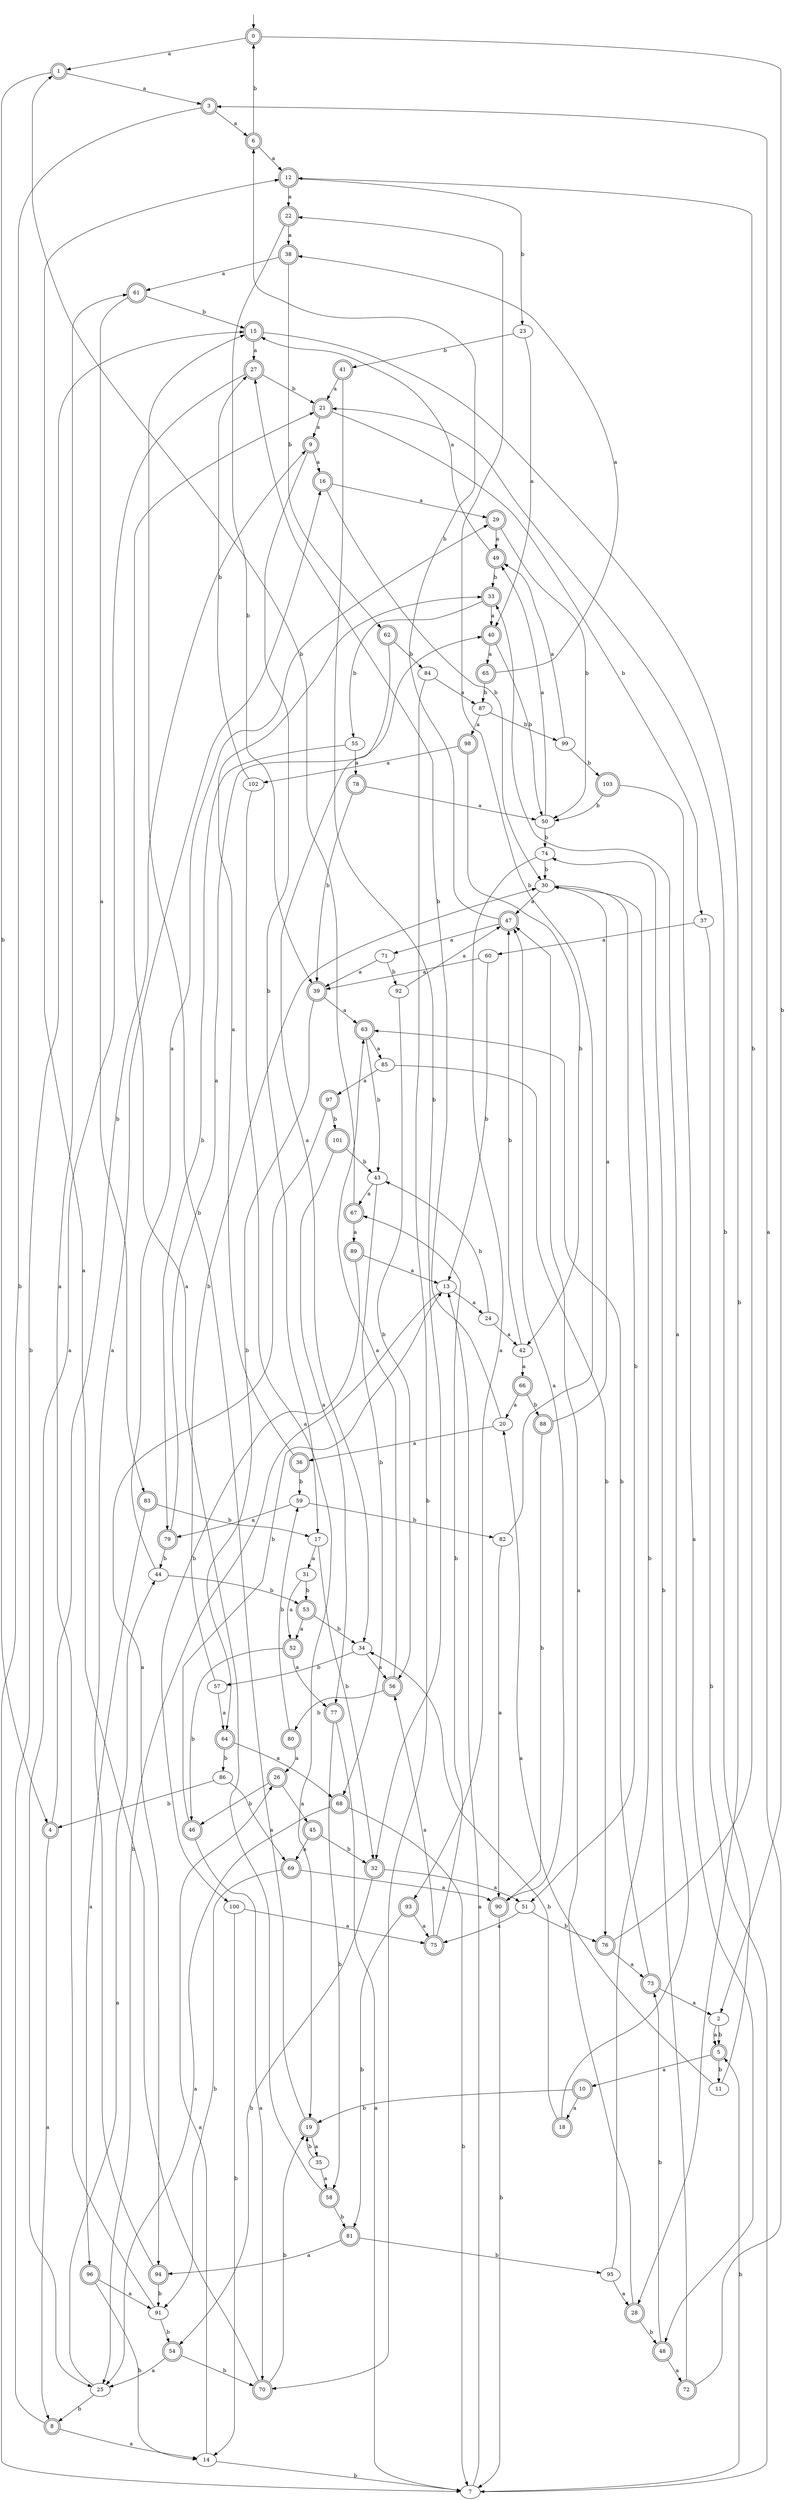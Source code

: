 digraph RandomDFA {
  __start0 [label="", shape=none];
  __start0 -> 0 [label=""];
  0 [shape=circle] [shape=doublecircle]
  0 -> 1 [label="a"]
  0 -> 2 [label="b"]
  1 [shape=doublecircle]
  1 -> 3 [label="a"]
  1 -> 4 [label="b"]
  2
  2 -> 5 [label="a"]
  2 -> 5 [label="b"]
  3 [shape=doublecircle]
  3 -> 6 [label="a"]
  3 -> 7 [label="b"]
  4 [shape=doublecircle]
  4 -> 8 [label="a"]
  4 -> 9 [label="b"]
  5 [shape=doublecircle]
  5 -> 10 [label="a"]
  5 -> 11 [label="b"]
  6 [shape=doublecircle]
  6 -> 12 [label="a"]
  6 -> 0 [label="b"]
  7
  7 -> 13 [label="a"]
  7 -> 5 [label="b"]
  8 [shape=doublecircle]
  8 -> 14 [label="a"]
  8 -> 15 [label="b"]
  9 [shape=doublecircle]
  9 -> 16 [label="a"]
  9 -> 17 [label="b"]
  10 [shape=doublecircle]
  10 -> 18 [label="a"]
  10 -> 19 [label="b"]
  11
  11 -> 20 [label="a"]
  11 -> 21 [label="b"]
  12 [shape=doublecircle]
  12 -> 22 [label="a"]
  12 -> 23 [label="b"]
  13
  13 -> 24 [label="a"]
  13 -> 25 [label="b"]
  14
  14 -> 26 [label="a"]
  14 -> 7 [label="b"]
  15 [shape=doublecircle]
  15 -> 27 [label="a"]
  15 -> 28 [label="b"]
  16 [shape=doublecircle]
  16 -> 29 [label="a"]
  16 -> 30 [label="b"]
  17
  17 -> 31 [label="a"]
  17 -> 32 [label="b"]
  18 [shape=doublecircle]
  18 -> 33 [label="a"]
  18 -> 34 [label="b"]
  19 [shape=doublecircle]
  19 -> 35 [label="a"]
  19 -> 15 [label="b"]
  20
  20 -> 36 [label="a"]
  20 -> 27 [label="b"]
  21 [shape=doublecircle]
  21 -> 9 [label="a"]
  21 -> 37 [label="b"]
  22 [shape=doublecircle]
  22 -> 38 [label="a"]
  22 -> 39 [label="b"]
  23
  23 -> 40 [label="a"]
  23 -> 41 [label="b"]
  24
  24 -> 42 [label="a"]
  24 -> 43 [label="b"]
  25
  25 -> 44 [label="a"]
  25 -> 8 [label="b"]
  26 [shape=doublecircle]
  26 -> 45 [label="a"]
  26 -> 46 [label="b"]
  27 [shape=doublecircle]
  27 -> 25 [label="a"]
  27 -> 21 [label="b"]
  28 [shape=doublecircle]
  28 -> 47 [label="a"]
  28 -> 48 [label="b"]
  29 [shape=doublecircle]
  29 -> 49 [label="a"]
  29 -> 50 [label="b"]
  30
  30 -> 47 [label="a"]
  30 -> 51 [label="b"]
  31
  31 -> 52 [label="a"]
  31 -> 53 [label="b"]
  32 [shape=doublecircle]
  32 -> 51 [label="a"]
  32 -> 54 [label="b"]
  33 [shape=doublecircle]
  33 -> 40 [label="a"]
  33 -> 55 [label="b"]
  34
  34 -> 56 [label="a"]
  34 -> 57 [label="b"]
  35
  35 -> 58 [label="a"]
  35 -> 19 [label="b"]
  36 [shape=doublecircle]
  36 -> 33 [label="a"]
  36 -> 59 [label="b"]
  37
  37 -> 60 [label="a"]
  37 -> 7 [label="b"]
  38 [shape=doublecircle]
  38 -> 61 [label="a"]
  38 -> 62 [label="b"]
  39 [shape=doublecircle]
  39 -> 63 [label="a"]
  39 -> 64 [label="b"]
  40 [shape=doublecircle]
  40 -> 65 [label="a"]
  40 -> 50 [label="b"]
  41 [shape=doublecircle]
  41 -> 21 [label="a"]
  41 -> 32 [label="b"]
  42
  42 -> 66 [label="a"]
  42 -> 47 [label="b"]
  43
  43 -> 67 [label="a"]
  43 -> 68 [label="b"]
  44
  44 -> 29 [label="a"]
  44 -> 53 [label="b"]
  45 [shape=doublecircle]
  45 -> 69 [label="a"]
  45 -> 32 [label="b"]
  46 [shape=doublecircle]
  46 -> 70 [label="a"]
  46 -> 13 [label="b"]
  47 [shape=doublecircle]
  47 -> 71 [label="a"]
  47 -> 6 [label="b"]
  48 [shape=doublecircle]
  48 -> 72 [label="a"]
  48 -> 73 [label="b"]
  49 [shape=doublecircle]
  49 -> 15 [label="a"]
  49 -> 33 [label="b"]
  50
  50 -> 49 [label="a"]
  50 -> 74 [label="b"]
  51
  51 -> 75 [label="a"]
  51 -> 76 [label="b"]
  52 [shape=doublecircle]
  52 -> 77 [label="a"]
  52 -> 46 [label="b"]
  53 [shape=doublecircle]
  53 -> 52 [label="a"]
  53 -> 34 [label="b"]
  54 [shape=doublecircle]
  54 -> 25 [label="a"]
  54 -> 70 [label="b"]
  55
  55 -> 78 [label="a"]
  55 -> 79 [label="b"]
  56 [shape=doublecircle]
  56 -> 63 [label="a"]
  56 -> 80 [label="b"]
  57
  57 -> 64 [label="a"]
  57 -> 30 [label="b"]
  58 [shape=doublecircle]
  58 -> 21 [label="a"]
  58 -> 81 [label="b"]
  59
  59 -> 79 [label="a"]
  59 -> 82 [label="b"]
  60
  60 -> 39 [label="a"]
  60 -> 13 [label="b"]
  61 [shape=doublecircle]
  61 -> 83 [label="a"]
  61 -> 15 [label="b"]
  62 [shape=doublecircle]
  62 -> 34 [label="a"]
  62 -> 84 [label="b"]
  63 [shape=doublecircle]
  63 -> 85 [label="a"]
  63 -> 43 [label="b"]
  64 [shape=doublecircle]
  64 -> 68 [label="a"]
  64 -> 86 [label="b"]
  65 [shape=doublecircle]
  65 -> 38 [label="a"]
  65 -> 87 [label="b"]
  66 [shape=doublecircle]
  66 -> 20 [label="a"]
  66 -> 88 [label="b"]
  67 [shape=doublecircle]
  67 -> 89 [label="a"]
  67 -> 1 [label="b"]
  68 [shape=doublecircle]
  68 -> 25 [label="a"]
  68 -> 7 [label="b"]
  69 [shape=doublecircle]
  69 -> 90 [label="a"]
  69 -> 91 [label="b"]
  70 [shape=doublecircle]
  70 -> 12 [label="a"]
  70 -> 19 [label="b"]
  71
  71 -> 39 [label="a"]
  71 -> 92 [label="b"]
  72 [shape=doublecircle]
  72 -> 3 [label="a"]
  72 -> 74 [label="b"]
  73 [shape=doublecircle]
  73 -> 2 [label="a"]
  73 -> 63 [label="b"]
  74
  74 -> 93 [label="a"]
  74 -> 30 [label="b"]
  75 [shape=doublecircle]
  75 -> 56 [label="a"]
  75 -> 67 [label="b"]
  76 [shape=doublecircle]
  76 -> 73 [label="a"]
  76 -> 12 [label="b"]
  77 [shape=doublecircle]
  77 -> 7 [label="a"]
  77 -> 58 [label="b"]
  78 [shape=doublecircle]
  78 -> 50 [label="a"]
  78 -> 39 [label="b"]
  79 [shape=doublecircle]
  79 -> 40 [label="a"]
  79 -> 44 [label="b"]
  80 [shape=doublecircle]
  80 -> 26 [label="a"]
  80 -> 59 [label="b"]
  81 [shape=doublecircle]
  81 -> 94 [label="a"]
  81 -> 95 [label="b"]
  82
  82 -> 90 [label="a"]
  82 -> 22 [label="b"]
  83 [shape=doublecircle]
  83 -> 96 [label="a"]
  83 -> 17 [label="b"]
  84
  84 -> 87 [label="a"]
  84 -> 70 [label="b"]
  85
  85 -> 97 [label="a"]
  85 -> 76 [label="b"]
  86
  86 -> 69 [label="a"]
  86 -> 4 [label="b"]
  87
  87 -> 98 [label="a"]
  87 -> 99 [label="b"]
  88 [shape=doublecircle]
  88 -> 30 [label="a"]
  88 -> 90 [label="b"]
  89 [shape=doublecircle]
  89 -> 13 [label="a"]
  89 -> 100 [label="b"]
  90 [shape=doublecircle]
  90 -> 47 [label="a"]
  90 -> 7 [label="b"]
  91
  91 -> 61 [label="a"]
  91 -> 54 [label="b"]
  92
  92 -> 47 [label="a"]
  92 -> 56 [label="b"]
  93 [shape=doublecircle]
  93 -> 75 [label="a"]
  93 -> 81 [label="b"]
  94 [shape=doublecircle]
  94 -> 16 [label="a"]
  94 -> 91 [label="b"]
  95
  95 -> 28 [label="a"]
  95 -> 30 [label="b"]
  96 [shape=doublecircle]
  96 -> 91 [label="a"]
  96 -> 14 [label="b"]
  97 [shape=doublecircle]
  97 -> 94 [label="a"]
  97 -> 101 [label="b"]
  98 [shape=doublecircle]
  98 -> 102 [label="a"]
  98 -> 42 [label="b"]
  99
  99 -> 49 [label="a"]
  99 -> 103 [label="b"]
  100
  100 -> 75 [label="a"]
  100 -> 14 [label="b"]
  101 [shape=doublecircle]
  101 -> 77 [label="a"]
  101 -> 43 [label="b"]
  102
  102 -> 19 [label="a"]
  102 -> 27 [label="b"]
  103 [shape=doublecircle]
  103 -> 48 [label="a"]
  103 -> 50 [label="b"]
}
